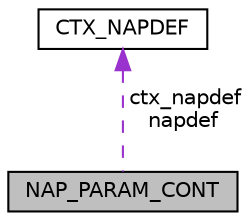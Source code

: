 digraph "NAP_PARAM_CONT"
{
 // LATEX_PDF_SIZE
  edge [fontname="Helvetica",fontsize="10",labelfontname="Helvetica",labelfontsize="10"];
  node [fontname="Helvetica",fontsize="10",shape=record];
  Node1 [label="NAP_PARAM_CONT",height=0.2,width=0.4,color="black", fillcolor="grey75", style="filled", fontcolor="black",tooltip="Network Access Point data container."];
  Node2 -> Node1 [dir="back",color="darkorchid3",fontsize="10",style="dashed",label=" ctx_napdef\nnapdef" ,fontname="Helvetica"];
  Node2 [label="CTX_NAPDEF",height=0.2,width=0.4,color="black", fillcolor="white", style="filled",URL="$group___g_p_r_s.html#struct_c_t_x___n_a_p_d_e_f",tooltip="Network Access Point data."];
}
